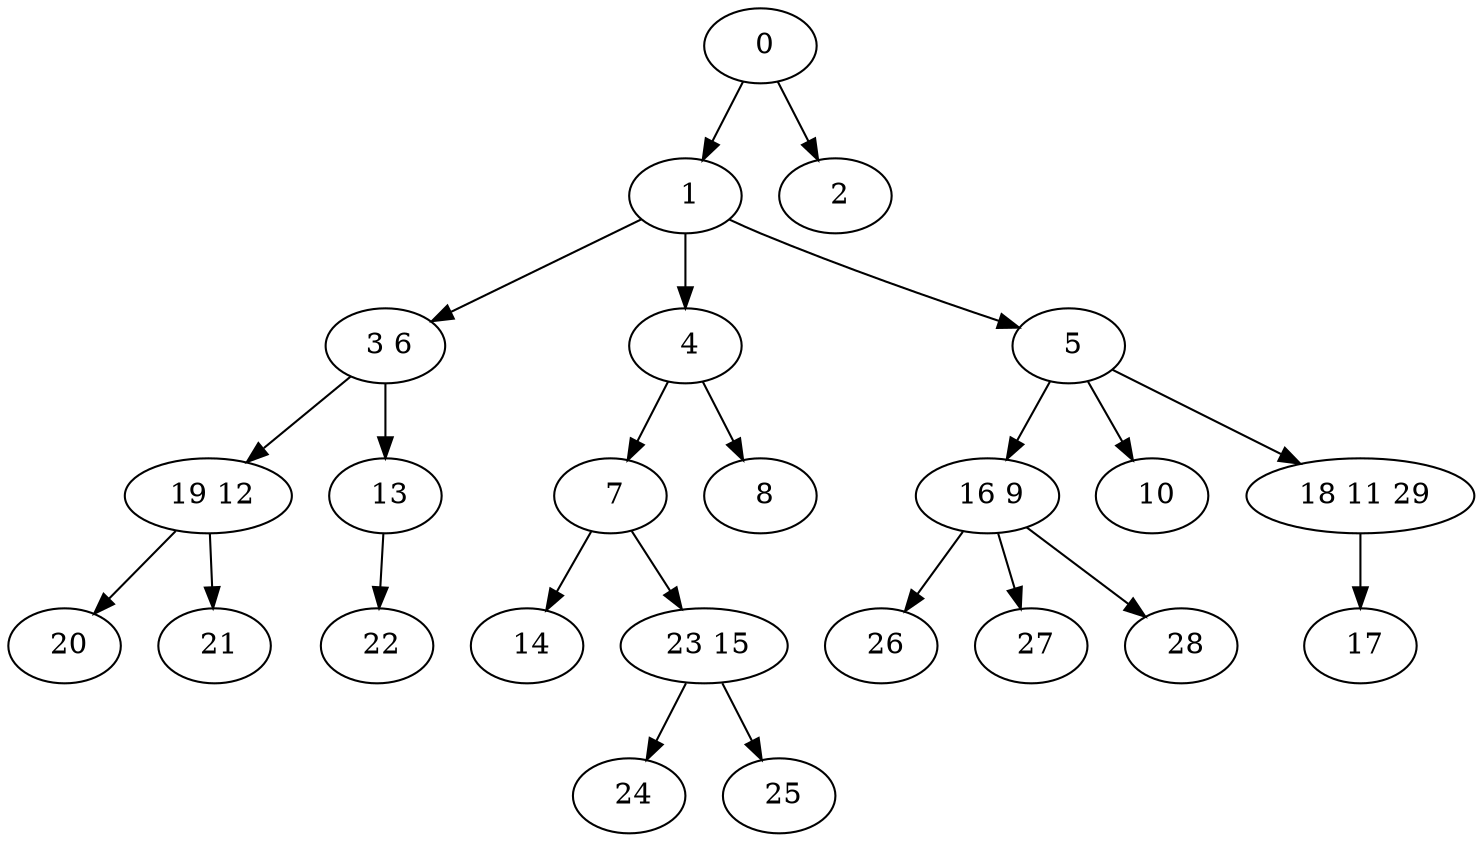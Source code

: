 digraph mytree {
" 0" -> " 1";
" 0" -> " 2";
" 1" -> " 3 6";
" 1" -> " 4";
" 1" -> " 5";
" 2";
" 3 6" -> " 19 12";
" 3 6" -> " 13";
" 4" -> " 7";
" 4" -> " 8";
" 5" -> " 16 9";
" 5" -> " 10";
" 5" -> " 18 11 29";
" 19 12" -> " 20";
" 19 12" -> " 21";
" 16 9" -> " 26";
" 16 9" -> " 27";
" 16 9" -> " 28";
" 7" -> " 14";
" 7" -> " 23 15";
" 8";
" 10";
" 17";
" 18 11 29" -> " 17";
" 14";
" 23 15" -> " 24";
" 23 15" -> " 25";
" 13" -> " 22";
" 22";
" 24";
" 25";
" 20";
" 26";
" 27";
" 28";
" 21";
}
